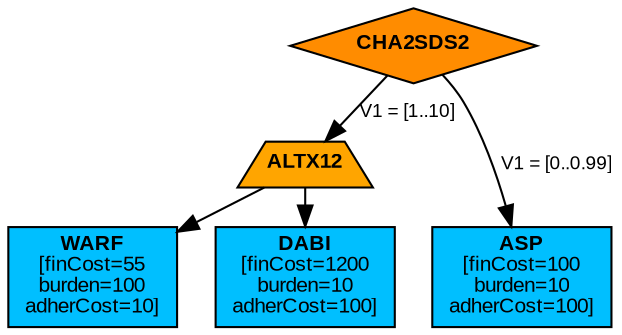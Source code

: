 digraph test_afib {
newrank=true;
ranksep = 0.25;
node [shape=box, style=filled, fillcolor=deepskyblue, fontname=arial, fontsize=10];
edge [fontname=arial, fontsize=9];

// Contexts
// d1 [label=<<b>D1</b>>, shape=oval, style=filled, fillcolor=grey];

// Tests
cha2sds2 [shape=diamond, label=<<b>CHA2SDS2</b>>, fillcolor=darkorange]

// Alternatives
altx12 [shape=trapezium, height=0.3, width=0.9, fixedsize=true, fillcolor=orange, label=<<b>ALTX12</b>>];

// Actions
asp [label=<<b>ASP</b><br/>[finCost=100<br/>burden=10<br/>adherCost=100]>];
warf [label=<<b>WARF</b><br/>[finCost=55<br/>burden=100<br/>adherCost=10]>]; // 315
dabi [label=<<b>DABI</b><br/>[finCost=1200<br/>burden=10<br/>adherCost=100]>]; // 360

// Parallel
// p1 [shape=hexagon, height=0.3, width=0.4, fixedsize=true, fillcolor=gold, label=<<b>P1</b>>];
// p2 [shape=hexagon, height=0.3, width=0.4, fixedsize=true, fillcolor=gold, label=<<b>P2</b>>];

// Goals
// g1 [shape=circle, width=0.1, fillcolor=forestgreen, label=<<b>G1</b>>, fontcolor=white, fontsize=8];
// g2 [shape=circle, width=0.1, fillcolor=forestgreen, label=<<b>G2</b>>, fontcolor=white, fontsize=8];

cha2sds2 -> asp [label=<V1 = [0..0.99]>];
cha2sds2 -> altx12 [label=<V1 = [1..10]>];

altx12 -> warf;
altx12 -> dabi;

// {g1, g2} -> ros [style=invis];
// ros [shape=box, width=5, style=filled, fillcolor=white, color=white, align=center, label=<
// <b>Revision operators:</b><br/>
// 1. if <i>A2</i> and <i>A7</i>, then replace <i>A7</i> with <i>newAction</i> [cost=100]
// >]

{rank=same; warf; dabi; asp }
}

